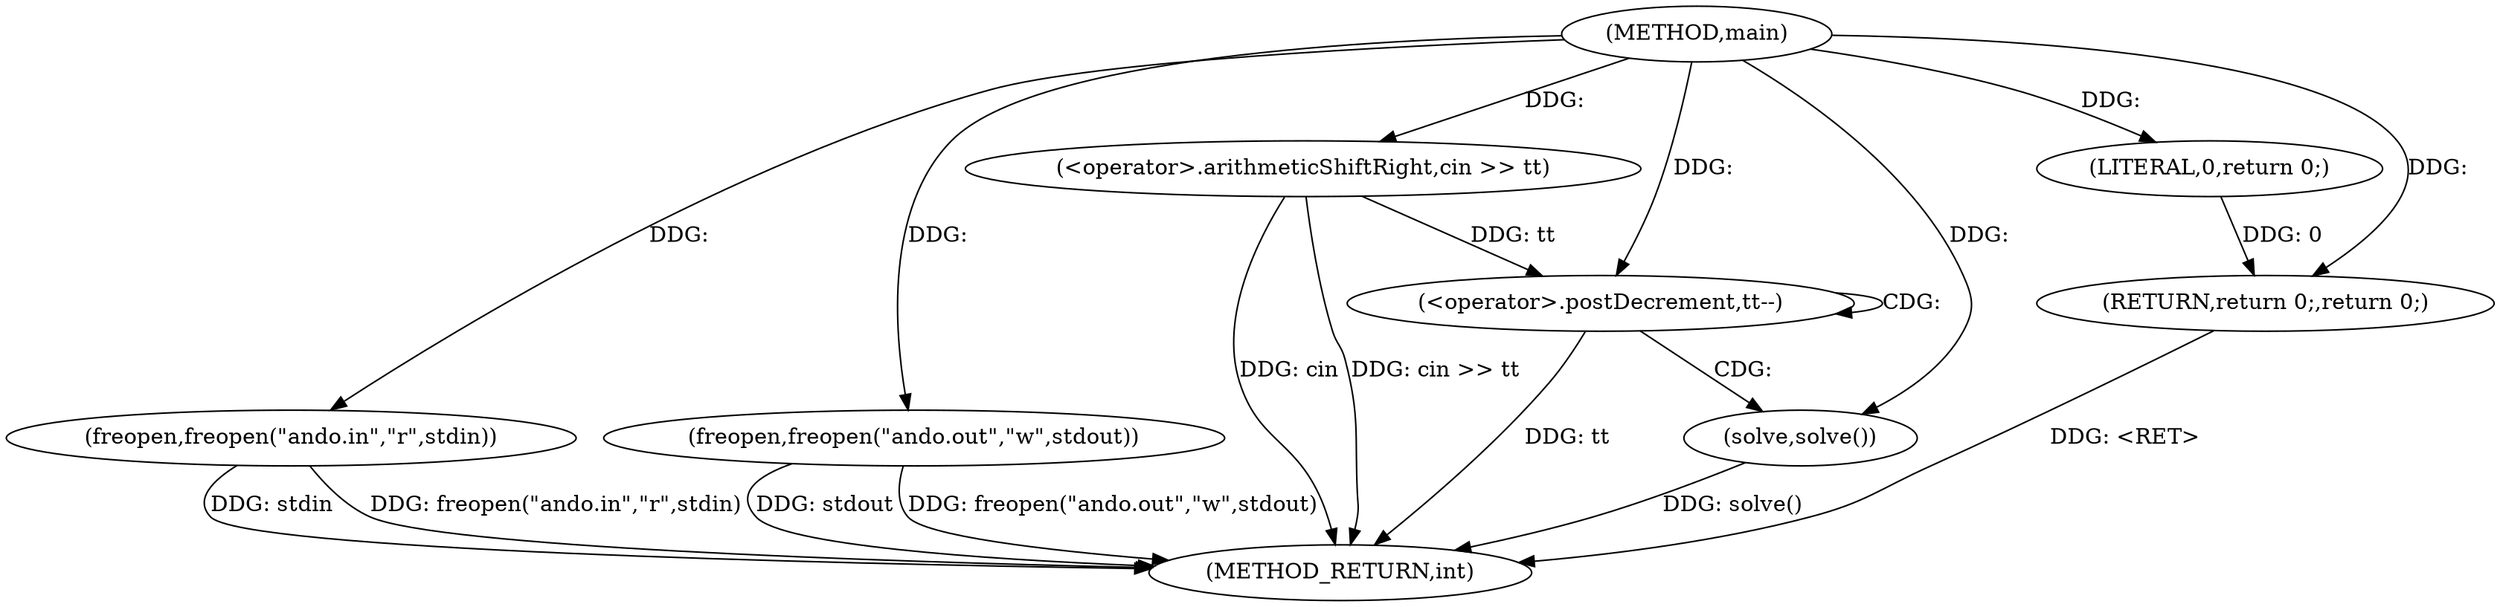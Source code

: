digraph "main" {  
"1000182" [label = "(METHOD,main)" ]
"1000203" [label = "(METHOD_RETURN,int)" ]
"1000184" [label = "(freopen,freopen(\"ando.in\",\"r\",stdin))" ]
"1000188" [label = "(freopen,freopen(\"ando.out\",\"w\",stdout))" ]
"1000193" [label = "(<operator>.arithmeticShiftRight,cin >> tt)" ]
"1000201" [label = "(RETURN,return 0;,return 0;)" ]
"1000197" [label = "(<operator>.postDecrement,tt--)" ]
"1000202" [label = "(LITERAL,0,return 0;)" ]
"1000200" [label = "(solve,solve())" ]
  "1000201" -> "1000203"  [ label = "DDG: <RET>"] 
  "1000184" -> "1000203"  [ label = "DDG: freopen(\"ando.in\",\"r\",stdin)"] 
  "1000188" -> "1000203"  [ label = "DDG: freopen(\"ando.out\",\"w\",stdout)"] 
  "1000193" -> "1000203"  [ label = "DDG: cin >> tt"] 
  "1000197" -> "1000203"  [ label = "DDG: tt"] 
  "1000200" -> "1000203"  [ label = "DDG: solve()"] 
  "1000184" -> "1000203"  [ label = "DDG: stdin"] 
  "1000188" -> "1000203"  [ label = "DDG: stdout"] 
  "1000193" -> "1000203"  [ label = "DDG: cin"] 
  "1000202" -> "1000201"  [ label = "DDG: 0"] 
  "1000182" -> "1000201"  [ label = "DDG: "] 
  "1000182" -> "1000184"  [ label = "DDG: "] 
  "1000182" -> "1000188"  [ label = "DDG: "] 
  "1000182" -> "1000193"  [ label = "DDG: "] 
  "1000182" -> "1000202"  [ label = "DDG: "] 
  "1000193" -> "1000197"  [ label = "DDG: tt"] 
  "1000182" -> "1000197"  [ label = "DDG: "] 
  "1000182" -> "1000200"  [ label = "DDG: "] 
  "1000197" -> "1000200"  [ label = "CDG: "] 
  "1000197" -> "1000197"  [ label = "CDG: "] 
}
